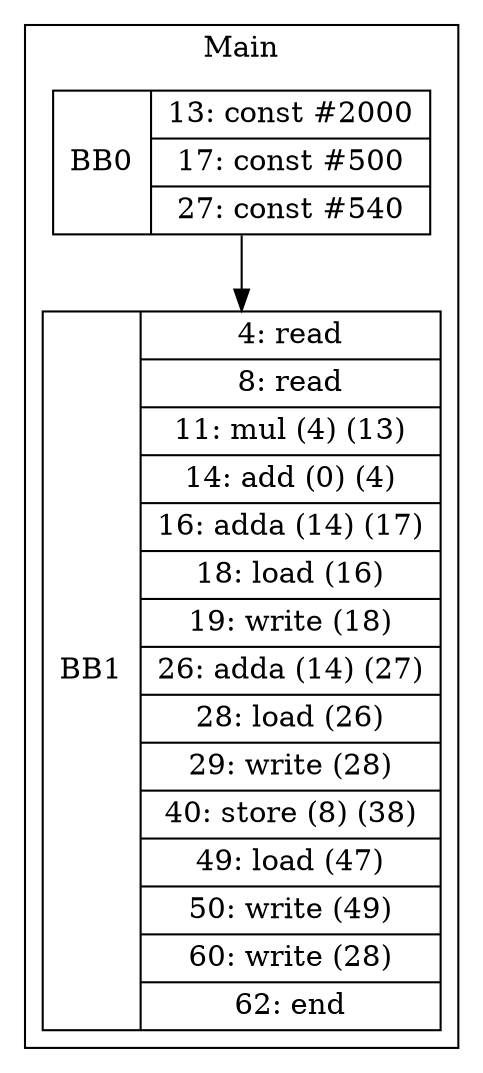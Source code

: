 digraph G {
node [shape=record];
subgraph cluster_main{
label = "Main";
BB0 [shape=record, label="<b>BB0|{13: const #2000|17: const #500|27: const #540}"];
BB1 [shape=record, label="<b>BB1|{4: read|8: read|11: mul (4) (13)|14: add (0) (4)|16: adda (14) (17)|18: load (16)|19: write (18)|26: adda (14) (27)|28: load (26)|29: write (28)|40: store (8) (38)|49: load (47)|50: write (49)|60: write (28)|62: end}"];
}
BB0:s -> BB1:n ;
}
